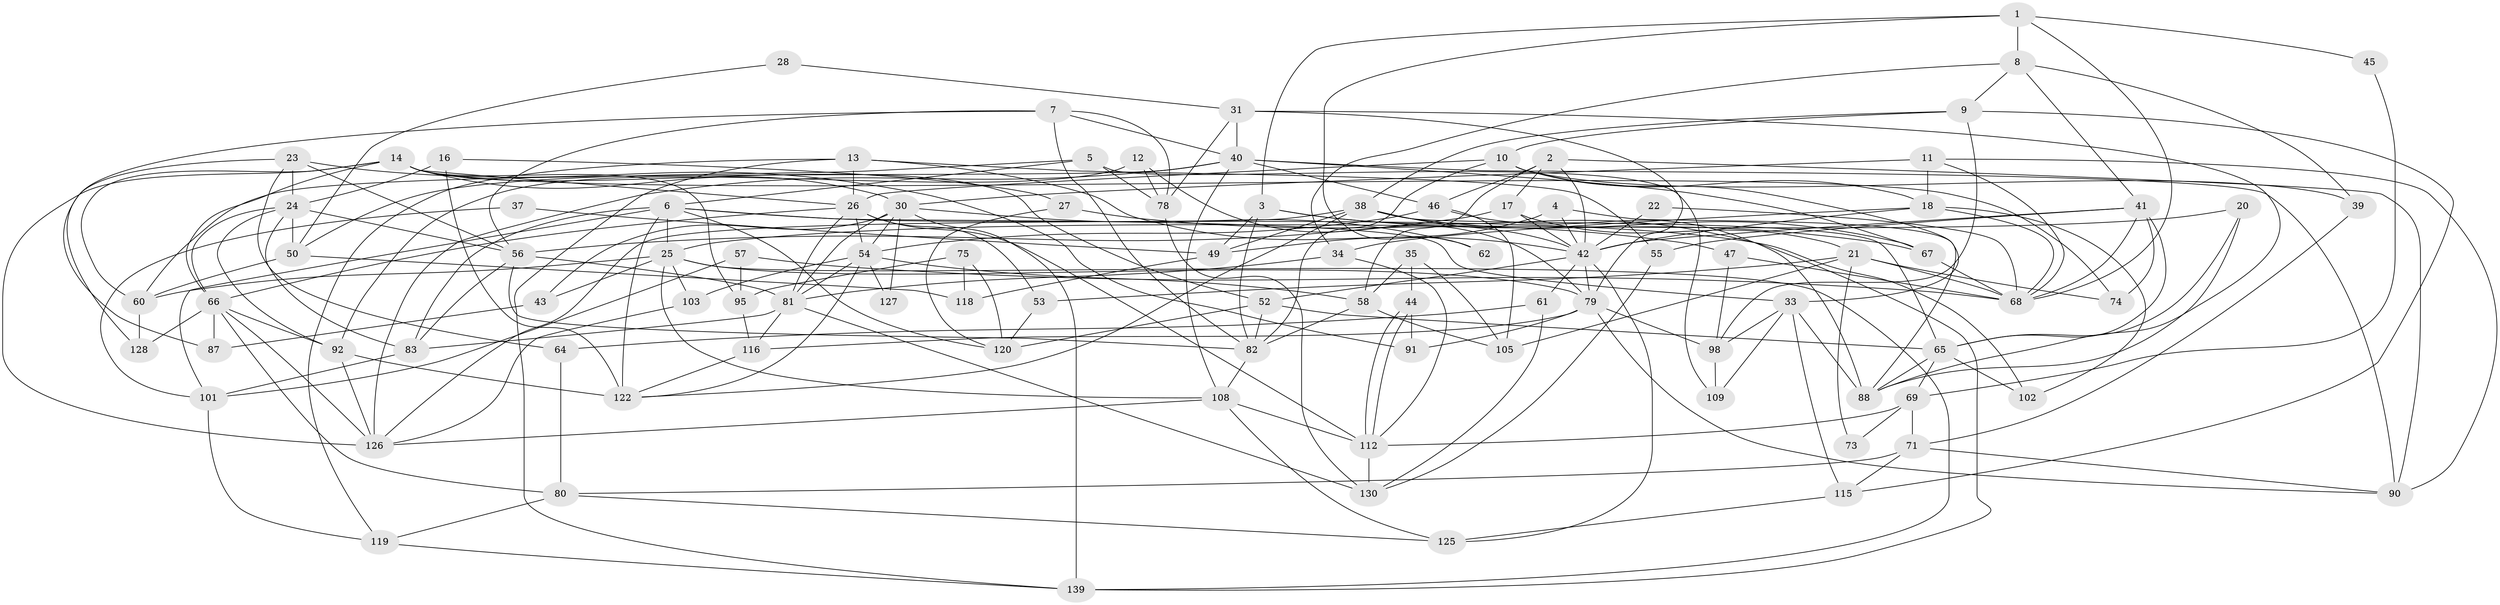 // Generated by graph-tools (version 1.1) at 2025/52/02/27/25 19:52:05]
// undirected, 96 vertices, 232 edges
graph export_dot {
graph [start="1"]
  node [color=gray90,style=filled];
  1 [super="+133"];
  2 [super="+72"];
  3 [super="+132"];
  4;
  5;
  6 [super="+51"];
  7 [super="+123"];
  8;
  9 [super="+15"];
  10 [super="+36"];
  11;
  12 [super="+94"];
  13 [super="+19"];
  14 [super="+32"];
  16;
  17;
  18 [super="+135"];
  20;
  21 [super="+106"];
  22;
  23 [super="+129"];
  24 [super="+77"];
  25 [super="+29"];
  26 [super="+76"];
  27;
  28;
  30 [super="+59"];
  31;
  33 [super="+124"];
  34;
  35;
  37;
  38 [super="+85"];
  39;
  40 [super="+63"];
  41 [super="+111"];
  42 [super="+48"];
  43;
  44;
  45;
  46 [super="+96"];
  47;
  49 [super="+84"];
  50 [super="+110"];
  52 [super="+136"];
  53;
  54 [super="+137"];
  55;
  56 [super="+140"];
  57;
  58 [super="+104"];
  60 [super="+117"];
  61;
  62;
  64;
  65 [super="+70"];
  66 [super="+89"];
  67;
  68 [super="+114"];
  69;
  71 [super="+134"];
  73;
  74;
  75;
  78 [super="+100"];
  79 [super="+113"];
  80 [super="+97"];
  81 [super="+99"];
  82 [super="+86"];
  83;
  87;
  88 [super="+107"];
  90;
  91;
  92 [super="+93"];
  95;
  98;
  101;
  102;
  103;
  105;
  108 [super="+141"];
  109;
  112 [super="+121"];
  115 [super="+142"];
  116;
  118;
  119;
  120;
  122 [super="+138"];
  125;
  126 [super="+131"];
  127;
  128;
  130;
  139;
  1 -- 8;
  1 -- 45;
  1 -- 62;
  1 -- 68;
  1 -- 3;
  2 -- 90;
  2 -- 17;
  2 -- 42;
  2 -- 58;
  2 -- 46;
  3 -- 67;
  3 -- 49;
  3 -- 82;
  3 -- 139;
  4 -- 88;
  4 -- 42;
  4 -- 49;
  5 -- 6;
  5 -- 109;
  5 -- 78;
  5 -- 50;
  6 -- 83;
  6 -- 102;
  6 -- 25;
  6 -- 120;
  6 -- 122 [weight=2];
  6 -- 33;
  6 -- 101;
  7 -- 40;
  7 -- 56;
  7 -- 87;
  7 -- 82;
  7 -- 78;
  8 -- 41;
  8 -- 39;
  8 -- 9;
  8 -- 34;
  9 -- 98;
  9 -- 38;
  9 -- 10;
  9 -- 115;
  10 -- 82 [weight=2];
  10 -- 33;
  10 -- 39;
  10 -- 18;
  10 -- 26;
  11 -- 90;
  11 -- 18;
  11 -- 30;
  11 -- 68;
  12 -- 79;
  12 -- 78;
  12 -- 92;
  13 -- 55;
  13 -- 42;
  13 -- 26;
  13 -- 139;
  13 -- 119;
  14 -- 26;
  14 -- 30;
  14 -- 66;
  14 -- 126;
  14 -- 52;
  14 -- 74;
  14 -- 60;
  14 -- 95;
  16 -- 27;
  16 -- 24;
  16 -- 122;
  17 -- 42;
  17 -- 56;
  17 -- 21;
  18 -- 34;
  18 -- 42;
  18 -- 102;
  18 -- 68;
  20 -- 65;
  20 -- 88;
  20 -- 25;
  21 -- 105 [weight=2];
  21 -- 53;
  21 -- 74;
  21 -- 68;
  21 -- 73;
  22 -- 42;
  22 -- 68;
  23 -- 91;
  23 -- 128;
  23 -- 56;
  23 -- 64;
  23 -- 24;
  24 -- 83;
  24 -- 92;
  24 -- 66;
  24 -- 50;
  24 -- 56;
  25 -- 60;
  25 -- 103;
  25 -- 43;
  25 -- 108;
  25 -- 139;
  25 -- 79;
  26 -- 53;
  26 -- 112;
  26 -- 54;
  26 -- 81;
  26 -- 66;
  27 -- 47;
  27 -- 120;
  28 -- 31;
  28 -- 50;
  30 -- 139;
  30 -- 127;
  30 -- 54;
  30 -- 62;
  30 -- 43;
  30 -- 81;
  31 -- 78;
  31 -- 79;
  31 -- 40;
  31 -- 88;
  33 -- 115;
  33 -- 88;
  33 -- 98;
  33 -- 109;
  34 -- 112;
  34 -- 81;
  35 -- 58;
  35 -- 44;
  35 -- 105;
  37 -- 101;
  37 -- 49;
  38 -- 49;
  38 -- 65;
  38 -- 67;
  38 -- 126;
  38 -- 122;
  38 -- 42;
  39 -- 71;
  40 -- 108;
  40 -- 60;
  40 -- 67;
  40 -- 90;
  40 -- 126;
  40 -- 46;
  41 -- 74;
  41 -- 55;
  41 -- 42;
  41 -- 68;
  41 -- 65 [weight=2];
  42 -- 61;
  42 -- 125;
  42 -- 52;
  42 -- 79;
  43 -- 87;
  44 -- 91;
  44 -- 112;
  44 -- 112;
  45 -- 69;
  46 -- 54;
  46 -- 88;
  46 -- 105;
  47 -- 68;
  47 -- 98;
  49 -- 118;
  50 -- 118;
  50 -- 60;
  52 -- 120;
  52 -- 65;
  52 -- 82;
  53 -- 120;
  54 -- 58;
  54 -- 103;
  54 -- 122;
  54 -- 127;
  54 -- 81;
  55 -- 130;
  56 -- 83;
  56 -- 82;
  56 -- 81;
  57 -- 95;
  57 -- 68;
  57 -- 101;
  58 -- 82;
  58 -- 105;
  60 -- 128;
  61 -- 130;
  61 -- 64;
  64 -- 80;
  65 -- 69;
  65 -- 102;
  65 -- 88;
  66 -- 126;
  66 -- 92 [weight=2];
  66 -- 80;
  66 -- 128;
  66 -- 87;
  67 -- 68 [weight=2];
  69 -- 112;
  69 -- 73;
  69 -- 71;
  71 -- 80;
  71 -- 90;
  71 -- 115;
  75 -- 120;
  75 -- 118;
  75 -- 95;
  78 -- 130;
  79 -- 98;
  79 -- 116;
  79 -- 90;
  79 -- 91;
  80 -- 125;
  80 -- 119;
  81 -- 83;
  81 -- 116;
  81 -- 130;
  82 -- 108;
  83 -- 101;
  92 -- 126;
  92 -- 122;
  95 -- 116;
  98 -- 109;
  101 -- 119;
  103 -- 126;
  108 -- 126;
  108 -- 125;
  108 -- 112;
  112 -- 130;
  115 -- 125;
  116 -- 122;
  119 -- 139;
}
